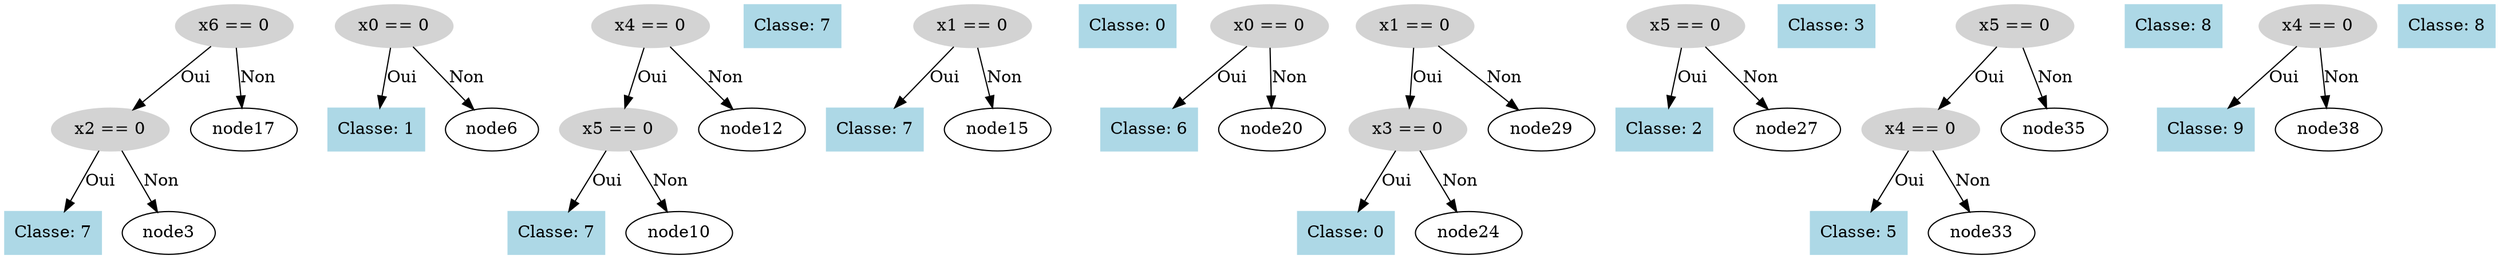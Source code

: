 digraph DecisionTree {
  node0 [label="x6 == 0", shape=ellipse, style=filled, color=lightgray];
  node0 -> node1 [label="Oui"];
  node1 [label="x2 == 0", shape=ellipse, style=filled, color=lightgray];
  node1 -> node2 [label="Oui"];
  node2 [label="Classe: 7", shape=box, style=filled, color=lightblue];
  node1 -> node3 [label="Non"];
  node4 [label="x0 == 0", shape=ellipse, style=filled, color=lightgray];
  node4 -> node5 [label="Oui"];
  node5 [label="Classe: 1", shape=box, style=filled, color=lightblue];
  node4 -> node6 [label="Non"];
  node7 [label="x4 == 0", shape=ellipse, style=filled, color=lightgray];
  node7 -> node8 [label="Oui"];
  node8 [label="x5 == 0", shape=ellipse, style=filled, color=lightgray];
  node8 -> node9 [label="Oui"];
  node9 [label="Classe: 7", shape=box, style=filled, color=lightblue];
  node8 -> node10 [label="Non"];
  node11 [label="Classe: 7", shape=box, style=filled, color=lightblue];
  node7 -> node12 [label="Non"];
  node13 [label="x1 == 0", shape=ellipse, style=filled, color=lightgray];
  node13 -> node14 [label="Oui"];
  node14 [label="Classe: 7", shape=box, style=filled, color=lightblue];
  node13 -> node15 [label="Non"];
  node16 [label="Classe: 0", shape=box, style=filled, color=lightblue];
  node0 -> node17 [label="Non"];
  node18 [label="x0 == 0", shape=ellipse, style=filled, color=lightgray];
  node18 -> node19 [label="Oui"];
  node19 [label="Classe: 6", shape=box, style=filled, color=lightblue];
  node18 -> node20 [label="Non"];
  node21 [label="x1 == 0", shape=ellipse, style=filled, color=lightgray];
  node21 -> node22 [label="Oui"];
  node22 [label="x3 == 0", shape=ellipse, style=filled, color=lightgray];
  node22 -> node23 [label="Oui"];
  node23 [label="Classe: 0", shape=box, style=filled, color=lightblue];
  node22 -> node24 [label="Non"];
  node25 [label="x5 == 0", shape=ellipse, style=filled, color=lightgray];
  node25 -> node26 [label="Oui"];
  node26 [label="Classe: 2", shape=box, style=filled, color=lightblue];
  node25 -> node27 [label="Non"];
  node28 [label="Classe: 3", shape=box, style=filled, color=lightblue];
  node21 -> node29 [label="Non"];
  node30 [label="x5 == 0", shape=ellipse, style=filled, color=lightgray];
  node30 -> node31 [label="Oui"];
  node31 [label="x4 == 0", shape=ellipse, style=filled, color=lightgray];
  node31 -> node32 [label="Oui"];
  node32 [label="Classe: 5", shape=box, style=filled, color=lightblue];
  node31 -> node33 [label="Non"];
  node34 [label="Classe: 8", shape=box, style=filled, color=lightblue];
  node30 -> node35 [label="Non"];
  node36 [label="x4 == 0", shape=ellipse, style=filled, color=lightgray];
  node36 -> node37 [label="Oui"];
  node37 [label="Classe: 9", shape=box, style=filled, color=lightblue];
  node36 -> node38 [label="Non"];
  node39 [label="Classe: 8", shape=box, style=filled, color=lightblue];
}
